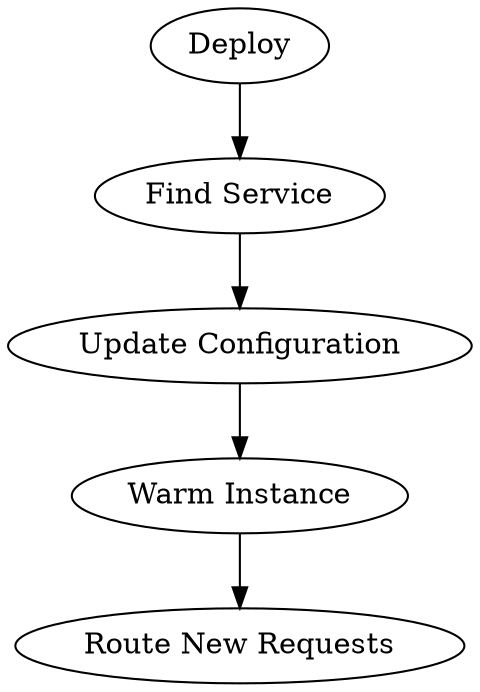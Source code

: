 digraph Update_Config {
  Deploy -> "Find Service" -> "Update Configuration" -> "Warm Instance" -> "Route New Requests"
}